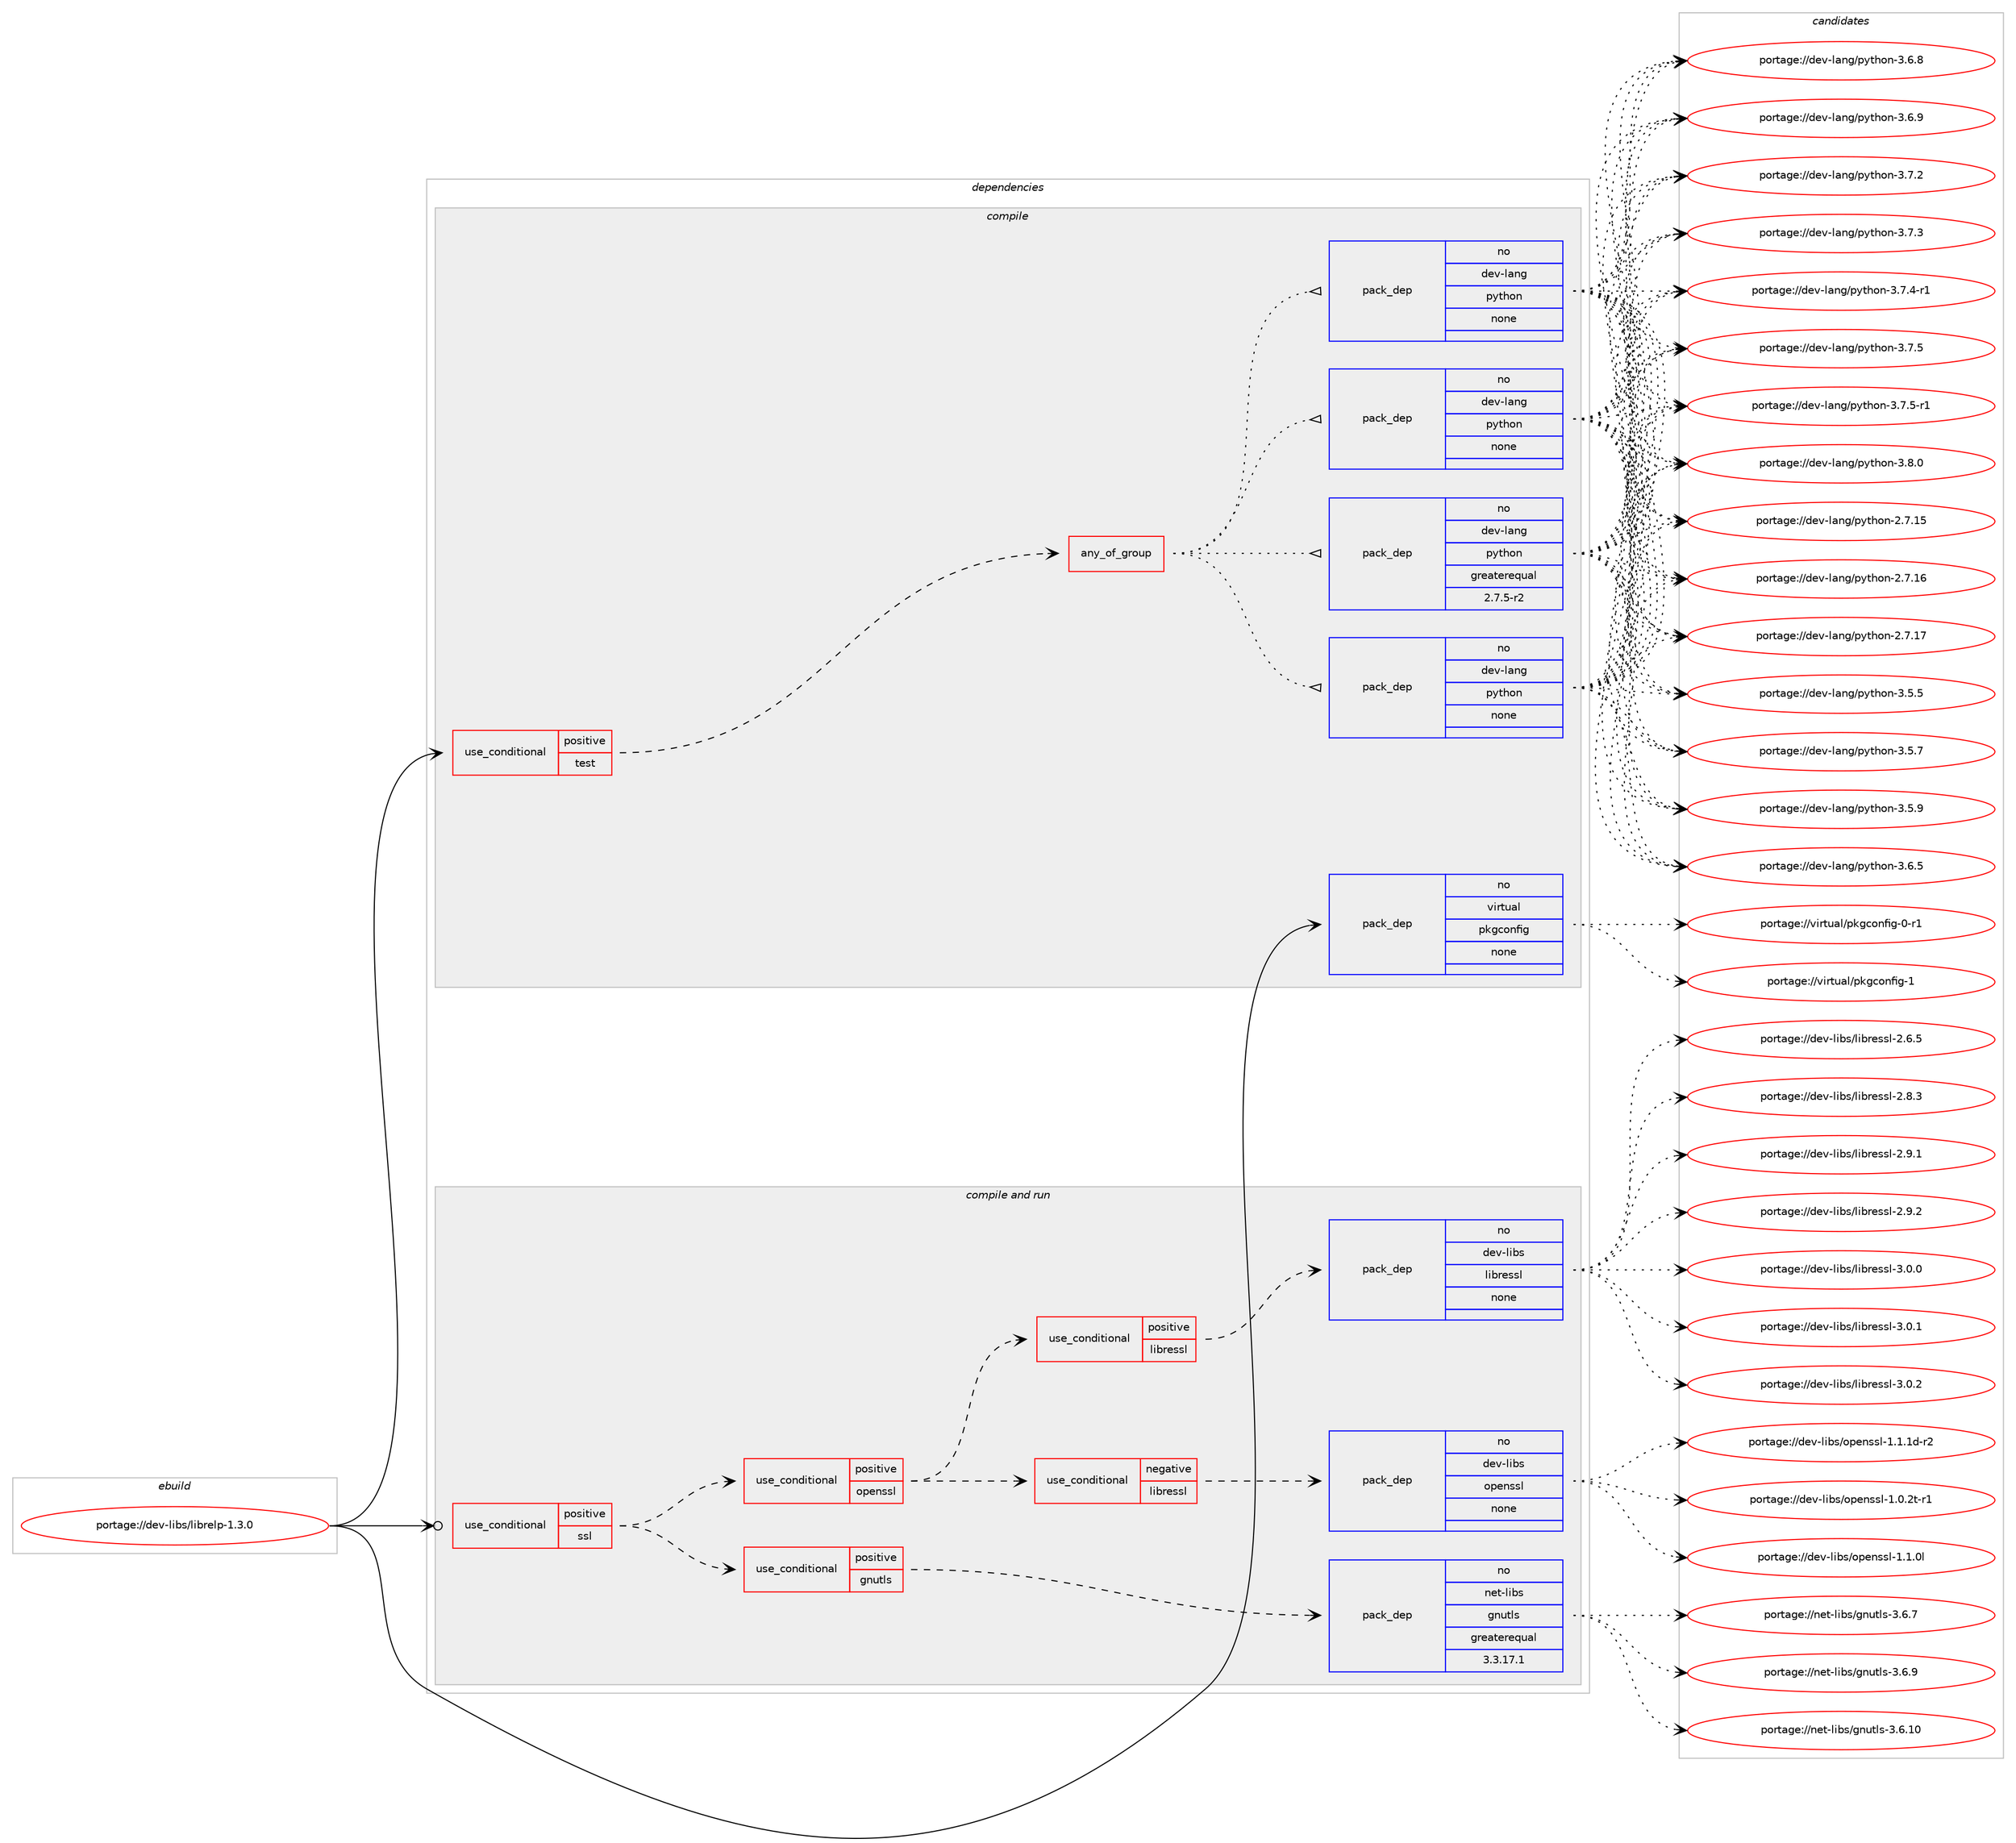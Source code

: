 digraph prolog {

# *************
# Graph options
# *************

newrank=true;
concentrate=true;
compound=true;
graph [rankdir=LR,fontname=Helvetica,fontsize=10,ranksep=1.5];#, ranksep=2.5, nodesep=0.2];
edge  [arrowhead=vee];
node  [fontname=Helvetica,fontsize=10];

# **********
# The ebuild
# **********

subgraph cluster_leftcol {
color=gray;
rank=same;
label=<<i>ebuild</i>>;
id [label="portage://dev-libs/librelp-1.3.0", color=red, width=4, href="../dev-libs/librelp-1.3.0.svg"];
}

# ****************
# The dependencies
# ****************

subgraph cluster_midcol {
color=gray;
label=<<i>dependencies</i>>;
subgraph cluster_compile {
fillcolor="#eeeeee";
style=filled;
label=<<i>compile</i>>;
subgraph cond21336 {
dependency101949 [label=<<TABLE BORDER="0" CELLBORDER="1" CELLSPACING="0" CELLPADDING="4"><TR><TD ROWSPAN="3" CELLPADDING="10">use_conditional</TD></TR><TR><TD>positive</TD></TR><TR><TD>test</TD></TR></TABLE>>, shape=none, color=red];
subgraph any2987 {
dependency101950 [label=<<TABLE BORDER="0" CELLBORDER="1" CELLSPACING="0" CELLPADDING="4"><TR><TD CELLPADDING="10">any_of_group</TD></TR></TABLE>>, shape=none, color=red];subgraph pack77569 {
dependency101951 [label=<<TABLE BORDER="0" CELLBORDER="1" CELLSPACING="0" CELLPADDING="4" WIDTH="220"><TR><TD ROWSPAN="6" CELLPADDING="30">pack_dep</TD></TR><TR><TD WIDTH="110">no</TD></TR><TR><TD>dev-lang</TD></TR><TR><TD>python</TD></TR><TR><TD>none</TD></TR><TR><TD></TD></TR></TABLE>>, shape=none, color=blue];
}
dependency101950:e -> dependency101951:w [weight=20,style="dotted",arrowhead="oinv"];
subgraph pack77570 {
dependency101952 [label=<<TABLE BORDER="0" CELLBORDER="1" CELLSPACING="0" CELLPADDING="4" WIDTH="220"><TR><TD ROWSPAN="6" CELLPADDING="30">pack_dep</TD></TR><TR><TD WIDTH="110">no</TD></TR><TR><TD>dev-lang</TD></TR><TR><TD>python</TD></TR><TR><TD>none</TD></TR><TR><TD></TD></TR></TABLE>>, shape=none, color=blue];
}
dependency101950:e -> dependency101952:w [weight=20,style="dotted",arrowhead="oinv"];
subgraph pack77571 {
dependency101953 [label=<<TABLE BORDER="0" CELLBORDER="1" CELLSPACING="0" CELLPADDING="4" WIDTH="220"><TR><TD ROWSPAN="6" CELLPADDING="30">pack_dep</TD></TR><TR><TD WIDTH="110">no</TD></TR><TR><TD>dev-lang</TD></TR><TR><TD>python</TD></TR><TR><TD>none</TD></TR><TR><TD></TD></TR></TABLE>>, shape=none, color=blue];
}
dependency101950:e -> dependency101953:w [weight=20,style="dotted",arrowhead="oinv"];
subgraph pack77572 {
dependency101954 [label=<<TABLE BORDER="0" CELLBORDER="1" CELLSPACING="0" CELLPADDING="4" WIDTH="220"><TR><TD ROWSPAN="6" CELLPADDING="30">pack_dep</TD></TR><TR><TD WIDTH="110">no</TD></TR><TR><TD>dev-lang</TD></TR><TR><TD>python</TD></TR><TR><TD>greaterequal</TD></TR><TR><TD>2.7.5-r2</TD></TR></TABLE>>, shape=none, color=blue];
}
dependency101950:e -> dependency101954:w [weight=20,style="dotted",arrowhead="oinv"];
}
dependency101949:e -> dependency101950:w [weight=20,style="dashed",arrowhead="vee"];
}
id:e -> dependency101949:w [weight=20,style="solid",arrowhead="vee"];
subgraph pack77573 {
dependency101955 [label=<<TABLE BORDER="0" CELLBORDER="1" CELLSPACING="0" CELLPADDING="4" WIDTH="220"><TR><TD ROWSPAN="6" CELLPADDING="30">pack_dep</TD></TR><TR><TD WIDTH="110">no</TD></TR><TR><TD>virtual</TD></TR><TR><TD>pkgconfig</TD></TR><TR><TD>none</TD></TR><TR><TD></TD></TR></TABLE>>, shape=none, color=blue];
}
id:e -> dependency101955:w [weight=20,style="solid",arrowhead="vee"];
}
subgraph cluster_compileandrun {
fillcolor="#eeeeee";
style=filled;
label=<<i>compile and run</i>>;
subgraph cond21337 {
dependency101956 [label=<<TABLE BORDER="0" CELLBORDER="1" CELLSPACING="0" CELLPADDING="4"><TR><TD ROWSPAN="3" CELLPADDING="10">use_conditional</TD></TR><TR><TD>positive</TD></TR><TR><TD>ssl</TD></TR></TABLE>>, shape=none, color=red];
subgraph cond21338 {
dependency101957 [label=<<TABLE BORDER="0" CELLBORDER="1" CELLSPACING="0" CELLPADDING="4"><TR><TD ROWSPAN="3" CELLPADDING="10">use_conditional</TD></TR><TR><TD>positive</TD></TR><TR><TD>gnutls</TD></TR></TABLE>>, shape=none, color=red];
subgraph pack77574 {
dependency101958 [label=<<TABLE BORDER="0" CELLBORDER="1" CELLSPACING="0" CELLPADDING="4" WIDTH="220"><TR><TD ROWSPAN="6" CELLPADDING="30">pack_dep</TD></TR><TR><TD WIDTH="110">no</TD></TR><TR><TD>net-libs</TD></TR><TR><TD>gnutls</TD></TR><TR><TD>greaterequal</TD></TR><TR><TD>3.3.17.1</TD></TR></TABLE>>, shape=none, color=blue];
}
dependency101957:e -> dependency101958:w [weight=20,style="dashed",arrowhead="vee"];
}
dependency101956:e -> dependency101957:w [weight=20,style="dashed",arrowhead="vee"];
subgraph cond21339 {
dependency101959 [label=<<TABLE BORDER="0" CELLBORDER="1" CELLSPACING="0" CELLPADDING="4"><TR><TD ROWSPAN="3" CELLPADDING="10">use_conditional</TD></TR><TR><TD>positive</TD></TR><TR><TD>openssl</TD></TR></TABLE>>, shape=none, color=red];
subgraph cond21340 {
dependency101960 [label=<<TABLE BORDER="0" CELLBORDER="1" CELLSPACING="0" CELLPADDING="4"><TR><TD ROWSPAN="3" CELLPADDING="10">use_conditional</TD></TR><TR><TD>negative</TD></TR><TR><TD>libressl</TD></TR></TABLE>>, shape=none, color=red];
subgraph pack77575 {
dependency101961 [label=<<TABLE BORDER="0" CELLBORDER="1" CELLSPACING="0" CELLPADDING="4" WIDTH="220"><TR><TD ROWSPAN="6" CELLPADDING="30">pack_dep</TD></TR><TR><TD WIDTH="110">no</TD></TR><TR><TD>dev-libs</TD></TR><TR><TD>openssl</TD></TR><TR><TD>none</TD></TR><TR><TD></TD></TR></TABLE>>, shape=none, color=blue];
}
dependency101960:e -> dependency101961:w [weight=20,style="dashed",arrowhead="vee"];
}
dependency101959:e -> dependency101960:w [weight=20,style="dashed",arrowhead="vee"];
subgraph cond21341 {
dependency101962 [label=<<TABLE BORDER="0" CELLBORDER="1" CELLSPACING="0" CELLPADDING="4"><TR><TD ROWSPAN="3" CELLPADDING="10">use_conditional</TD></TR><TR><TD>positive</TD></TR><TR><TD>libressl</TD></TR></TABLE>>, shape=none, color=red];
subgraph pack77576 {
dependency101963 [label=<<TABLE BORDER="0" CELLBORDER="1" CELLSPACING="0" CELLPADDING="4" WIDTH="220"><TR><TD ROWSPAN="6" CELLPADDING="30">pack_dep</TD></TR><TR><TD WIDTH="110">no</TD></TR><TR><TD>dev-libs</TD></TR><TR><TD>libressl</TD></TR><TR><TD>none</TD></TR><TR><TD></TD></TR></TABLE>>, shape=none, color=blue];
}
dependency101962:e -> dependency101963:w [weight=20,style="dashed",arrowhead="vee"];
}
dependency101959:e -> dependency101962:w [weight=20,style="dashed",arrowhead="vee"];
}
dependency101956:e -> dependency101959:w [weight=20,style="dashed",arrowhead="vee"];
}
id:e -> dependency101956:w [weight=20,style="solid",arrowhead="odotvee"];
}
subgraph cluster_run {
fillcolor="#eeeeee";
style=filled;
label=<<i>run</i>>;
}
}

# **************
# The candidates
# **************

subgraph cluster_choices {
rank=same;
color=gray;
label=<<i>candidates</i>>;

subgraph choice77569 {
color=black;
nodesep=1;
choiceportage10010111845108971101034711212111610411111045504655464953 [label="portage://dev-lang/python-2.7.15", color=red, width=4,href="../dev-lang/python-2.7.15.svg"];
choiceportage10010111845108971101034711212111610411111045504655464954 [label="portage://dev-lang/python-2.7.16", color=red, width=4,href="../dev-lang/python-2.7.16.svg"];
choiceportage10010111845108971101034711212111610411111045504655464955 [label="portage://dev-lang/python-2.7.17", color=red, width=4,href="../dev-lang/python-2.7.17.svg"];
choiceportage100101118451089711010347112121116104111110455146534653 [label="portage://dev-lang/python-3.5.5", color=red, width=4,href="../dev-lang/python-3.5.5.svg"];
choiceportage100101118451089711010347112121116104111110455146534655 [label="portage://dev-lang/python-3.5.7", color=red, width=4,href="../dev-lang/python-3.5.7.svg"];
choiceportage100101118451089711010347112121116104111110455146534657 [label="portage://dev-lang/python-3.5.9", color=red, width=4,href="../dev-lang/python-3.5.9.svg"];
choiceportage100101118451089711010347112121116104111110455146544653 [label="portage://dev-lang/python-3.6.5", color=red, width=4,href="../dev-lang/python-3.6.5.svg"];
choiceportage100101118451089711010347112121116104111110455146544656 [label="portage://dev-lang/python-3.6.8", color=red, width=4,href="../dev-lang/python-3.6.8.svg"];
choiceportage100101118451089711010347112121116104111110455146544657 [label="portage://dev-lang/python-3.6.9", color=red, width=4,href="../dev-lang/python-3.6.9.svg"];
choiceportage100101118451089711010347112121116104111110455146554650 [label="portage://dev-lang/python-3.7.2", color=red, width=4,href="../dev-lang/python-3.7.2.svg"];
choiceportage100101118451089711010347112121116104111110455146554651 [label="portage://dev-lang/python-3.7.3", color=red, width=4,href="../dev-lang/python-3.7.3.svg"];
choiceportage1001011184510897110103471121211161041111104551465546524511449 [label="portage://dev-lang/python-3.7.4-r1", color=red, width=4,href="../dev-lang/python-3.7.4-r1.svg"];
choiceportage100101118451089711010347112121116104111110455146554653 [label="portage://dev-lang/python-3.7.5", color=red, width=4,href="../dev-lang/python-3.7.5.svg"];
choiceportage1001011184510897110103471121211161041111104551465546534511449 [label="portage://dev-lang/python-3.7.5-r1", color=red, width=4,href="../dev-lang/python-3.7.5-r1.svg"];
choiceportage100101118451089711010347112121116104111110455146564648 [label="portage://dev-lang/python-3.8.0", color=red, width=4,href="../dev-lang/python-3.8.0.svg"];
dependency101951:e -> choiceportage10010111845108971101034711212111610411111045504655464953:w [style=dotted,weight="100"];
dependency101951:e -> choiceportage10010111845108971101034711212111610411111045504655464954:w [style=dotted,weight="100"];
dependency101951:e -> choiceportage10010111845108971101034711212111610411111045504655464955:w [style=dotted,weight="100"];
dependency101951:e -> choiceportage100101118451089711010347112121116104111110455146534653:w [style=dotted,weight="100"];
dependency101951:e -> choiceportage100101118451089711010347112121116104111110455146534655:w [style=dotted,weight="100"];
dependency101951:e -> choiceportage100101118451089711010347112121116104111110455146534657:w [style=dotted,weight="100"];
dependency101951:e -> choiceportage100101118451089711010347112121116104111110455146544653:w [style=dotted,weight="100"];
dependency101951:e -> choiceportage100101118451089711010347112121116104111110455146544656:w [style=dotted,weight="100"];
dependency101951:e -> choiceportage100101118451089711010347112121116104111110455146544657:w [style=dotted,weight="100"];
dependency101951:e -> choiceportage100101118451089711010347112121116104111110455146554650:w [style=dotted,weight="100"];
dependency101951:e -> choiceportage100101118451089711010347112121116104111110455146554651:w [style=dotted,weight="100"];
dependency101951:e -> choiceportage1001011184510897110103471121211161041111104551465546524511449:w [style=dotted,weight="100"];
dependency101951:e -> choiceportage100101118451089711010347112121116104111110455146554653:w [style=dotted,weight="100"];
dependency101951:e -> choiceportage1001011184510897110103471121211161041111104551465546534511449:w [style=dotted,weight="100"];
dependency101951:e -> choiceportage100101118451089711010347112121116104111110455146564648:w [style=dotted,weight="100"];
}
subgraph choice77570 {
color=black;
nodesep=1;
choiceportage10010111845108971101034711212111610411111045504655464953 [label="portage://dev-lang/python-2.7.15", color=red, width=4,href="../dev-lang/python-2.7.15.svg"];
choiceportage10010111845108971101034711212111610411111045504655464954 [label="portage://dev-lang/python-2.7.16", color=red, width=4,href="../dev-lang/python-2.7.16.svg"];
choiceportage10010111845108971101034711212111610411111045504655464955 [label="portage://dev-lang/python-2.7.17", color=red, width=4,href="../dev-lang/python-2.7.17.svg"];
choiceportage100101118451089711010347112121116104111110455146534653 [label="portage://dev-lang/python-3.5.5", color=red, width=4,href="../dev-lang/python-3.5.5.svg"];
choiceportage100101118451089711010347112121116104111110455146534655 [label="portage://dev-lang/python-3.5.7", color=red, width=4,href="../dev-lang/python-3.5.7.svg"];
choiceportage100101118451089711010347112121116104111110455146534657 [label="portage://dev-lang/python-3.5.9", color=red, width=4,href="../dev-lang/python-3.5.9.svg"];
choiceportage100101118451089711010347112121116104111110455146544653 [label="portage://dev-lang/python-3.6.5", color=red, width=4,href="../dev-lang/python-3.6.5.svg"];
choiceportage100101118451089711010347112121116104111110455146544656 [label="portage://dev-lang/python-3.6.8", color=red, width=4,href="../dev-lang/python-3.6.8.svg"];
choiceportage100101118451089711010347112121116104111110455146544657 [label="portage://dev-lang/python-3.6.9", color=red, width=4,href="../dev-lang/python-3.6.9.svg"];
choiceportage100101118451089711010347112121116104111110455146554650 [label="portage://dev-lang/python-3.7.2", color=red, width=4,href="../dev-lang/python-3.7.2.svg"];
choiceportage100101118451089711010347112121116104111110455146554651 [label="portage://dev-lang/python-3.7.3", color=red, width=4,href="../dev-lang/python-3.7.3.svg"];
choiceportage1001011184510897110103471121211161041111104551465546524511449 [label="portage://dev-lang/python-3.7.4-r1", color=red, width=4,href="../dev-lang/python-3.7.4-r1.svg"];
choiceportage100101118451089711010347112121116104111110455146554653 [label="portage://dev-lang/python-3.7.5", color=red, width=4,href="../dev-lang/python-3.7.5.svg"];
choiceportage1001011184510897110103471121211161041111104551465546534511449 [label="portage://dev-lang/python-3.7.5-r1", color=red, width=4,href="../dev-lang/python-3.7.5-r1.svg"];
choiceportage100101118451089711010347112121116104111110455146564648 [label="portage://dev-lang/python-3.8.0", color=red, width=4,href="../dev-lang/python-3.8.0.svg"];
dependency101952:e -> choiceportage10010111845108971101034711212111610411111045504655464953:w [style=dotted,weight="100"];
dependency101952:e -> choiceportage10010111845108971101034711212111610411111045504655464954:w [style=dotted,weight="100"];
dependency101952:e -> choiceportage10010111845108971101034711212111610411111045504655464955:w [style=dotted,weight="100"];
dependency101952:e -> choiceportage100101118451089711010347112121116104111110455146534653:w [style=dotted,weight="100"];
dependency101952:e -> choiceportage100101118451089711010347112121116104111110455146534655:w [style=dotted,weight="100"];
dependency101952:e -> choiceportage100101118451089711010347112121116104111110455146534657:w [style=dotted,weight="100"];
dependency101952:e -> choiceportage100101118451089711010347112121116104111110455146544653:w [style=dotted,weight="100"];
dependency101952:e -> choiceportage100101118451089711010347112121116104111110455146544656:w [style=dotted,weight="100"];
dependency101952:e -> choiceportage100101118451089711010347112121116104111110455146544657:w [style=dotted,weight="100"];
dependency101952:e -> choiceportage100101118451089711010347112121116104111110455146554650:w [style=dotted,weight="100"];
dependency101952:e -> choiceportage100101118451089711010347112121116104111110455146554651:w [style=dotted,weight="100"];
dependency101952:e -> choiceportage1001011184510897110103471121211161041111104551465546524511449:w [style=dotted,weight="100"];
dependency101952:e -> choiceportage100101118451089711010347112121116104111110455146554653:w [style=dotted,weight="100"];
dependency101952:e -> choiceportage1001011184510897110103471121211161041111104551465546534511449:w [style=dotted,weight="100"];
dependency101952:e -> choiceportage100101118451089711010347112121116104111110455146564648:w [style=dotted,weight="100"];
}
subgraph choice77571 {
color=black;
nodesep=1;
choiceportage10010111845108971101034711212111610411111045504655464953 [label="portage://dev-lang/python-2.7.15", color=red, width=4,href="../dev-lang/python-2.7.15.svg"];
choiceportage10010111845108971101034711212111610411111045504655464954 [label="portage://dev-lang/python-2.7.16", color=red, width=4,href="../dev-lang/python-2.7.16.svg"];
choiceportage10010111845108971101034711212111610411111045504655464955 [label="portage://dev-lang/python-2.7.17", color=red, width=4,href="../dev-lang/python-2.7.17.svg"];
choiceportage100101118451089711010347112121116104111110455146534653 [label="portage://dev-lang/python-3.5.5", color=red, width=4,href="../dev-lang/python-3.5.5.svg"];
choiceportage100101118451089711010347112121116104111110455146534655 [label="portage://dev-lang/python-3.5.7", color=red, width=4,href="../dev-lang/python-3.5.7.svg"];
choiceportage100101118451089711010347112121116104111110455146534657 [label="portage://dev-lang/python-3.5.9", color=red, width=4,href="../dev-lang/python-3.5.9.svg"];
choiceportage100101118451089711010347112121116104111110455146544653 [label="portage://dev-lang/python-3.6.5", color=red, width=4,href="../dev-lang/python-3.6.5.svg"];
choiceportage100101118451089711010347112121116104111110455146544656 [label="portage://dev-lang/python-3.6.8", color=red, width=4,href="../dev-lang/python-3.6.8.svg"];
choiceportage100101118451089711010347112121116104111110455146544657 [label="portage://dev-lang/python-3.6.9", color=red, width=4,href="../dev-lang/python-3.6.9.svg"];
choiceportage100101118451089711010347112121116104111110455146554650 [label="portage://dev-lang/python-3.7.2", color=red, width=4,href="../dev-lang/python-3.7.2.svg"];
choiceportage100101118451089711010347112121116104111110455146554651 [label="portage://dev-lang/python-3.7.3", color=red, width=4,href="../dev-lang/python-3.7.3.svg"];
choiceportage1001011184510897110103471121211161041111104551465546524511449 [label="portage://dev-lang/python-3.7.4-r1", color=red, width=4,href="../dev-lang/python-3.7.4-r1.svg"];
choiceportage100101118451089711010347112121116104111110455146554653 [label="portage://dev-lang/python-3.7.5", color=red, width=4,href="../dev-lang/python-3.7.5.svg"];
choiceportage1001011184510897110103471121211161041111104551465546534511449 [label="portage://dev-lang/python-3.7.5-r1", color=red, width=4,href="../dev-lang/python-3.7.5-r1.svg"];
choiceportage100101118451089711010347112121116104111110455146564648 [label="portage://dev-lang/python-3.8.0", color=red, width=4,href="../dev-lang/python-3.8.0.svg"];
dependency101953:e -> choiceportage10010111845108971101034711212111610411111045504655464953:w [style=dotted,weight="100"];
dependency101953:e -> choiceportage10010111845108971101034711212111610411111045504655464954:w [style=dotted,weight="100"];
dependency101953:e -> choiceportage10010111845108971101034711212111610411111045504655464955:w [style=dotted,weight="100"];
dependency101953:e -> choiceportage100101118451089711010347112121116104111110455146534653:w [style=dotted,weight="100"];
dependency101953:e -> choiceportage100101118451089711010347112121116104111110455146534655:w [style=dotted,weight="100"];
dependency101953:e -> choiceportage100101118451089711010347112121116104111110455146534657:w [style=dotted,weight="100"];
dependency101953:e -> choiceportage100101118451089711010347112121116104111110455146544653:w [style=dotted,weight="100"];
dependency101953:e -> choiceportage100101118451089711010347112121116104111110455146544656:w [style=dotted,weight="100"];
dependency101953:e -> choiceportage100101118451089711010347112121116104111110455146544657:w [style=dotted,weight="100"];
dependency101953:e -> choiceportage100101118451089711010347112121116104111110455146554650:w [style=dotted,weight="100"];
dependency101953:e -> choiceportage100101118451089711010347112121116104111110455146554651:w [style=dotted,weight="100"];
dependency101953:e -> choiceportage1001011184510897110103471121211161041111104551465546524511449:w [style=dotted,weight="100"];
dependency101953:e -> choiceportage100101118451089711010347112121116104111110455146554653:w [style=dotted,weight="100"];
dependency101953:e -> choiceportage1001011184510897110103471121211161041111104551465546534511449:w [style=dotted,weight="100"];
dependency101953:e -> choiceportage100101118451089711010347112121116104111110455146564648:w [style=dotted,weight="100"];
}
subgraph choice77572 {
color=black;
nodesep=1;
choiceportage10010111845108971101034711212111610411111045504655464953 [label="portage://dev-lang/python-2.7.15", color=red, width=4,href="../dev-lang/python-2.7.15.svg"];
choiceportage10010111845108971101034711212111610411111045504655464954 [label="portage://dev-lang/python-2.7.16", color=red, width=4,href="../dev-lang/python-2.7.16.svg"];
choiceportage10010111845108971101034711212111610411111045504655464955 [label="portage://dev-lang/python-2.7.17", color=red, width=4,href="../dev-lang/python-2.7.17.svg"];
choiceportage100101118451089711010347112121116104111110455146534653 [label="portage://dev-lang/python-3.5.5", color=red, width=4,href="../dev-lang/python-3.5.5.svg"];
choiceportage100101118451089711010347112121116104111110455146534655 [label="portage://dev-lang/python-3.5.7", color=red, width=4,href="../dev-lang/python-3.5.7.svg"];
choiceportage100101118451089711010347112121116104111110455146534657 [label="portage://dev-lang/python-3.5.9", color=red, width=4,href="../dev-lang/python-3.5.9.svg"];
choiceportage100101118451089711010347112121116104111110455146544653 [label="portage://dev-lang/python-3.6.5", color=red, width=4,href="../dev-lang/python-3.6.5.svg"];
choiceportage100101118451089711010347112121116104111110455146544656 [label="portage://dev-lang/python-3.6.8", color=red, width=4,href="../dev-lang/python-3.6.8.svg"];
choiceportage100101118451089711010347112121116104111110455146544657 [label="portage://dev-lang/python-3.6.9", color=red, width=4,href="../dev-lang/python-3.6.9.svg"];
choiceportage100101118451089711010347112121116104111110455146554650 [label="portage://dev-lang/python-3.7.2", color=red, width=4,href="../dev-lang/python-3.7.2.svg"];
choiceportage100101118451089711010347112121116104111110455146554651 [label="portage://dev-lang/python-3.7.3", color=red, width=4,href="../dev-lang/python-3.7.3.svg"];
choiceportage1001011184510897110103471121211161041111104551465546524511449 [label="portage://dev-lang/python-3.7.4-r1", color=red, width=4,href="../dev-lang/python-3.7.4-r1.svg"];
choiceportage100101118451089711010347112121116104111110455146554653 [label="portage://dev-lang/python-3.7.5", color=red, width=4,href="../dev-lang/python-3.7.5.svg"];
choiceportage1001011184510897110103471121211161041111104551465546534511449 [label="portage://dev-lang/python-3.7.5-r1", color=red, width=4,href="../dev-lang/python-3.7.5-r1.svg"];
choiceportage100101118451089711010347112121116104111110455146564648 [label="portage://dev-lang/python-3.8.0", color=red, width=4,href="../dev-lang/python-3.8.0.svg"];
dependency101954:e -> choiceportage10010111845108971101034711212111610411111045504655464953:w [style=dotted,weight="100"];
dependency101954:e -> choiceportage10010111845108971101034711212111610411111045504655464954:w [style=dotted,weight="100"];
dependency101954:e -> choiceportage10010111845108971101034711212111610411111045504655464955:w [style=dotted,weight="100"];
dependency101954:e -> choiceportage100101118451089711010347112121116104111110455146534653:w [style=dotted,weight="100"];
dependency101954:e -> choiceportage100101118451089711010347112121116104111110455146534655:w [style=dotted,weight="100"];
dependency101954:e -> choiceportage100101118451089711010347112121116104111110455146534657:w [style=dotted,weight="100"];
dependency101954:e -> choiceportage100101118451089711010347112121116104111110455146544653:w [style=dotted,weight="100"];
dependency101954:e -> choiceportage100101118451089711010347112121116104111110455146544656:w [style=dotted,weight="100"];
dependency101954:e -> choiceportage100101118451089711010347112121116104111110455146544657:w [style=dotted,weight="100"];
dependency101954:e -> choiceportage100101118451089711010347112121116104111110455146554650:w [style=dotted,weight="100"];
dependency101954:e -> choiceportage100101118451089711010347112121116104111110455146554651:w [style=dotted,weight="100"];
dependency101954:e -> choiceportage1001011184510897110103471121211161041111104551465546524511449:w [style=dotted,weight="100"];
dependency101954:e -> choiceportage100101118451089711010347112121116104111110455146554653:w [style=dotted,weight="100"];
dependency101954:e -> choiceportage1001011184510897110103471121211161041111104551465546534511449:w [style=dotted,weight="100"];
dependency101954:e -> choiceportage100101118451089711010347112121116104111110455146564648:w [style=dotted,weight="100"];
}
subgraph choice77573 {
color=black;
nodesep=1;
choiceportage11810511411611797108471121071039911111010210510345484511449 [label="portage://virtual/pkgconfig-0-r1", color=red, width=4,href="../virtual/pkgconfig-0-r1.svg"];
choiceportage1181051141161179710847112107103991111101021051034549 [label="portage://virtual/pkgconfig-1", color=red, width=4,href="../virtual/pkgconfig-1.svg"];
dependency101955:e -> choiceportage11810511411611797108471121071039911111010210510345484511449:w [style=dotted,weight="100"];
dependency101955:e -> choiceportage1181051141161179710847112107103991111101021051034549:w [style=dotted,weight="100"];
}
subgraph choice77574 {
color=black;
nodesep=1;
choiceportage11010111645108105981154710311011711610811545514654464948 [label="portage://net-libs/gnutls-3.6.10", color=red, width=4,href="../net-libs/gnutls-3.6.10.svg"];
choiceportage110101116451081059811547103110117116108115455146544655 [label="portage://net-libs/gnutls-3.6.7", color=red, width=4,href="../net-libs/gnutls-3.6.7.svg"];
choiceportage110101116451081059811547103110117116108115455146544657 [label="portage://net-libs/gnutls-3.6.9", color=red, width=4,href="../net-libs/gnutls-3.6.9.svg"];
dependency101958:e -> choiceportage11010111645108105981154710311011711610811545514654464948:w [style=dotted,weight="100"];
dependency101958:e -> choiceportage110101116451081059811547103110117116108115455146544655:w [style=dotted,weight="100"];
dependency101958:e -> choiceportage110101116451081059811547103110117116108115455146544657:w [style=dotted,weight="100"];
}
subgraph choice77575 {
color=black;
nodesep=1;
choiceportage1001011184510810598115471111121011101151151084549464846501164511449 [label="portage://dev-libs/openssl-1.0.2t-r1", color=red, width=4,href="../dev-libs/openssl-1.0.2t-r1.svg"];
choiceportage100101118451081059811547111112101110115115108454946494648108 [label="portage://dev-libs/openssl-1.1.0l", color=red, width=4,href="../dev-libs/openssl-1.1.0l.svg"];
choiceportage1001011184510810598115471111121011101151151084549464946491004511450 [label="portage://dev-libs/openssl-1.1.1d-r2", color=red, width=4,href="../dev-libs/openssl-1.1.1d-r2.svg"];
dependency101961:e -> choiceportage1001011184510810598115471111121011101151151084549464846501164511449:w [style=dotted,weight="100"];
dependency101961:e -> choiceportage100101118451081059811547111112101110115115108454946494648108:w [style=dotted,weight="100"];
dependency101961:e -> choiceportage1001011184510810598115471111121011101151151084549464946491004511450:w [style=dotted,weight="100"];
}
subgraph choice77576 {
color=black;
nodesep=1;
choiceportage10010111845108105981154710810598114101115115108455046544653 [label="portage://dev-libs/libressl-2.6.5", color=red, width=4,href="../dev-libs/libressl-2.6.5.svg"];
choiceportage10010111845108105981154710810598114101115115108455046564651 [label="portage://dev-libs/libressl-2.8.3", color=red, width=4,href="../dev-libs/libressl-2.8.3.svg"];
choiceportage10010111845108105981154710810598114101115115108455046574649 [label="portage://dev-libs/libressl-2.9.1", color=red, width=4,href="../dev-libs/libressl-2.9.1.svg"];
choiceportage10010111845108105981154710810598114101115115108455046574650 [label="portage://dev-libs/libressl-2.9.2", color=red, width=4,href="../dev-libs/libressl-2.9.2.svg"];
choiceportage10010111845108105981154710810598114101115115108455146484648 [label="portage://dev-libs/libressl-3.0.0", color=red, width=4,href="../dev-libs/libressl-3.0.0.svg"];
choiceportage10010111845108105981154710810598114101115115108455146484649 [label="portage://dev-libs/libressl-3.0.1", color=red, width=4,href="../dev-libs/libressl-3.0.1.svg"];
choiceportage10010111845108105981154710810598114101115115108455146484650 [label="portage://dev-libs/libressl-3.0.2", color=red, width=4,href="../dev-libs/libressl-3.0.2.svg"];
dependency101963:e -> choiceportage10010111845108105981154710810598114101115115108455046544653:w [style=dotted,weight="100"];
dependency101963:e -> choiceportage10010111845108105981154710810598114101115115108455046564651:w [style=dotted,weight="100"];
dependency101963:e -> choiceportage10010111845108105981154710810598114101115115108455046574649:w [style=dotted,weight="100"];
dependency101963:e -> choiceportage10010111845108105981154710810598114101115115108455046574650:w [style=dotted,weight="100"];
dependency101963:e -> choiceportage10010111845108105981154710810598114101115115108455146484648:w [style=dotted,weight="100"];
dependency101963:e -> choiceportage10010111845108105981154710810598114101115115108455146484649:w [style=dotted,weight="100"];
dependency101963:e -> choiceportage10010111845108105981154710810598114101115115108455146484650:w [style=dotted,weight="100"];
}
}

}
